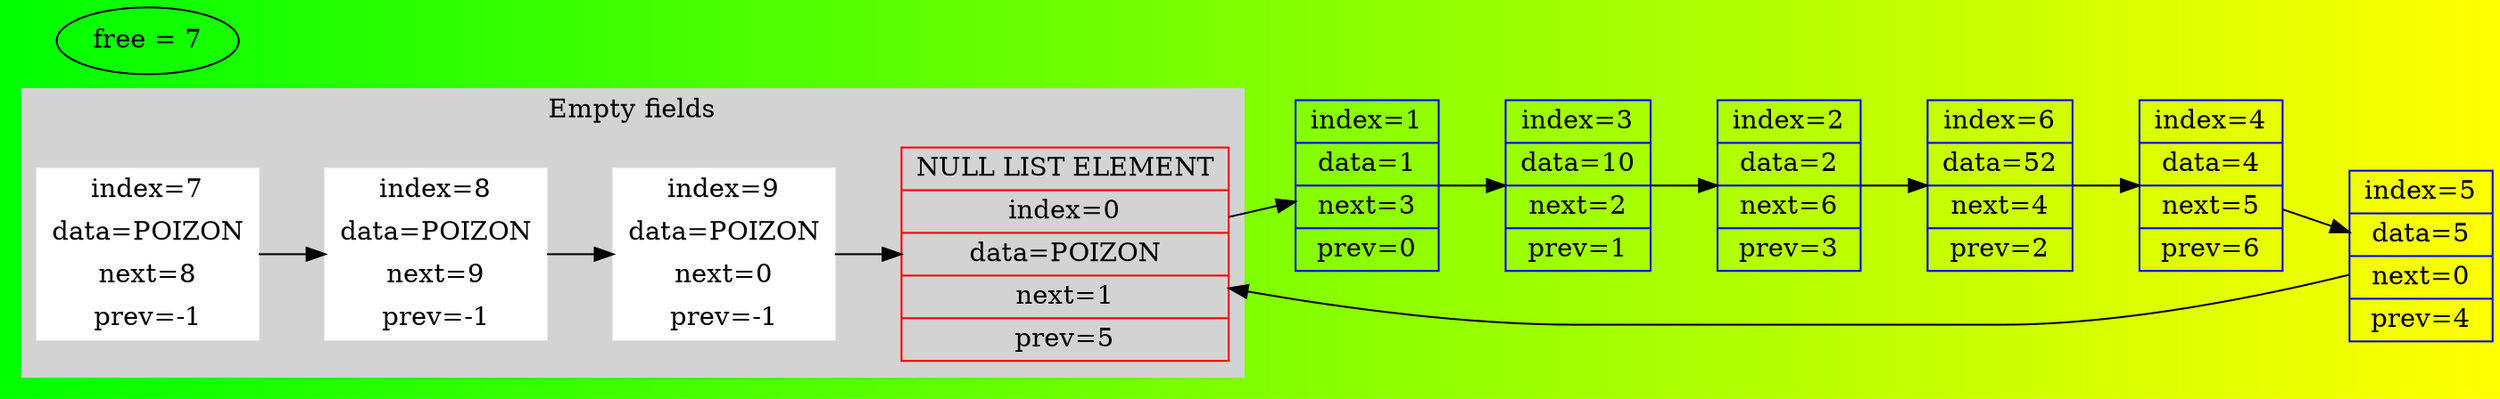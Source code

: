 digraph LIST {
	rankdir=LR;
	bgcolor = "green:yellow";
	node0 [shape=record, color=red, label=" NULL LIST ELEMENT | index=0 | data=POIZON | next=1 | prev=5 " ];
	node0 -> node1;
	node1 [shape=record, color=blue, label=" index=1 | data=1 | next=3 | prev=0 " ];
	node1 -> node3;
	node3 [shape=record, color=blue, label=" index=3 | data=10 | next=2 | prev=1 " ];
	node3 -> node2;
	node2 [shape=record, color=blue, label=" index=2 | data=2 | next=6 | prev=3 " ];
	node2 -> node6;
	node6 [shape=record, color=blue, label=" index=6 | data=52 | next=4 | prev=2 " ];
	node6 -> node4;
	node4 [shape=record, color=blue, label=" index=4 | data=4 | next=5 | prev=6 " ];
	node4 -> node5;
	node5 [shape=record, color=blue, label=" index=5 | data=5 | next=0 | prev=4 " ];
	subgraph cluster0 {
		node [style=filled,color=white];
		style=filled;
		color=lightgrey;
		node7 -> node8;
		node7 [shape=record, color=white, label=" index=7 | data=POIZON | next=8 | prev=-1 " ];
		node8 -> node9;
		node8 [shape=record, color=white, label=" index=8 | data=POIZON | next=9 | prev=-1 " ];
		node9 -> node0;
		node9 [shape=record, color=white, label=" index=9 | data=POIZON | next=0 | prev=-1 " ];
		label = "Empty fields";
	}
	node5 -> node0;
	"free = 7";
}